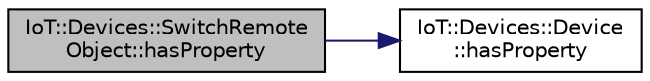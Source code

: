 digraph "IoT::Devices::SwitchRemoteObject::hasProperty"
{
 // LATEX_PDF_SIZE
  edge [fontname="Helvetica",fontsize="10",labelfontname="Helvetica",labelfontsize="10"];
  node [fontname="Helvetica",fontsize="10",shape=record];
  rankdir="LR";
  Node1 [label="IoT::Devices::SwitchRemote\lObject::hasProperty",height=0.2,width=0.4,color="black", fillcolor="grey75", style="filled", fontcolor="black",tooltip=" "];
  Node1 -> Node2 [color="midnightblue",fontsize="10",style="solid",fontname="Helvetica"];
  Node2 [label="IoT::Devices::Device\l::hasProperty",height=0.2,width=0.4,color="black", fillcolor="white", style="filled",URL="$classIoT_1_1Devices_1_1Device.html#a4dc2ebfd570d37f70a1ba6a9c9d87310",tooltip=" "];
}
